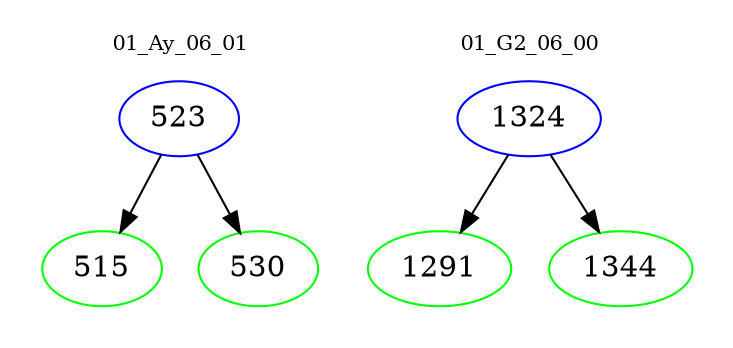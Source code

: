 digraph{
subgraph cluster_0 {
color = white
label = "01_Ay_06_01";
fontsize=10;
T0_523 [label="523", color="blue"]
T0_523 -> T0_515 [color="black"]
T0_515 [label="515", color="green"]
T0_523 -> T0_530 [color="black"]
T0_530 [label="530", color="green"]
}
subgraph cluster_1 {
color = white
label = "01_G2_06_00";
fontsize=10;
T1_1324 [label="1324", color="blue"]
T1_1324 -> T1_1291 [color="black"]
T1_1291 [label="1291", color="green"]
T1_1324 -> T1_1344 [color="black"]
T1_1344 [label="1344", color="green"]
}
}
